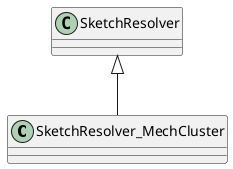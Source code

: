 @startuml
class SketchResolver_MechCluster {
}
SketchResolver <|-- SketchResolver_MechCluster
@enduml
